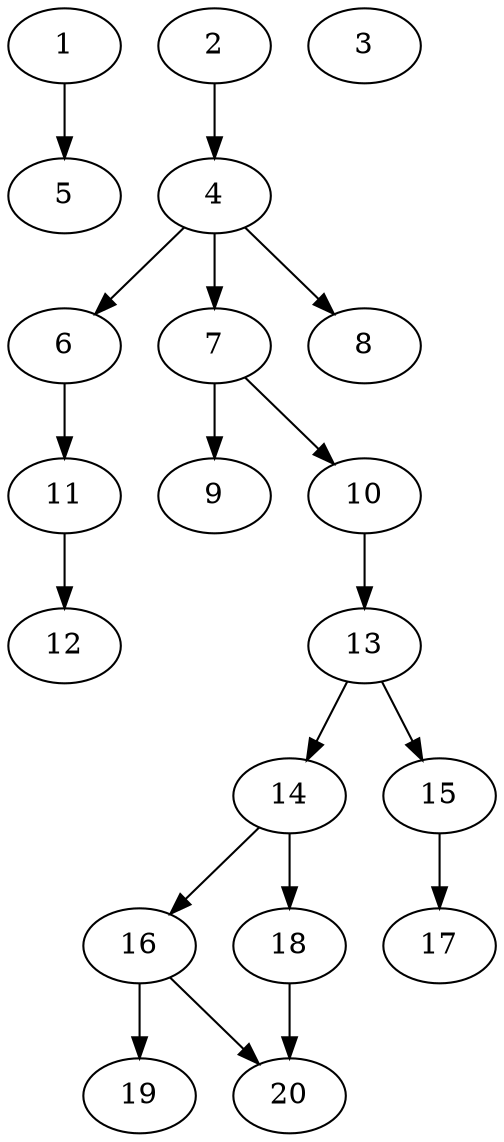 // DAG (tier=1-easy, mode=compute, n=20, ccr=0.274, fat=0.423, density=0.399, regular=0.628, jump=0.100, mindata=262144, maxdata=2097152)
// DAG automatically generated by daggen at Sun Aug 24 16:33:32 2025
// /home/ermia/Project/Environments/daggen/bin/daggen --dot --ccr 0.274 --fat 0.423 --regular 0.628 --density 0.399 --jump 0.100 --mindata 262144 --maxdata 2097152 -n 20 
digraph G {
  1 [size="13506489598144266", alpha="0.08", expect_size="6753244799072133"]
  1 -> 5 [size ="5820762816512"]
  2 [size="11444815916547134", alpha="0.10", expect_size="5722407958273567"]
  2 -> 4 [size ="22397214261248"]
  3 [size="576994278509641728", alpha="0.12", expect_size="288497139254820864"]
  4 [size="244919576972754944", alpha="0.12", expect_size="122459788486377472"]
  4 -> 6 [size ="3131643527168"]
  4 -> 7 [size ="3131643527168"]
  4 -> 8 [size ="3131643527168"]
  5 [size="1768681213037379584", alpha="0.19", expect_size="884340606518689792"]
  6 [size="369874102044852224", alpha="0.03", expect_size="184937051022426112"]
  6 -> 11 [size ="4122170359808"]
  7 [size="13507175387533670", alpha="0.01", expect_size="6753587693766835"]
  7 -> 9 [size ="16748434685952"]
  7 -> 10 [size ="16748434685952"]
  8 [size="679774227238327", alpha="0.18", expect_size="339887113619163"]
  9 [size="25349026995614252", alpha="0.07", expect_size="12674513497807126"]
  10 [size="37356570823742664", alpha="0.00", expect_size="18678285411871332"]
  10 -> 13 [size ="19177565847552"]
  11 [size="258314334028186", alpha="0.02", expect_size="129157167014093"]
  11 -> 12 [size ="29365505097728"]
  12 [size="6065285502655094", alpha="0.17", expect_size="3032642751327547"]
  13 [size="1363899514746734", alpha="0.03", expect_size="681949757373367"]
  13 -> 14 [size ="28369609555968"]
  13 -> 15 [size ="28369609555968"]
  14 [size="90209930813835", alpha="0.19", expect_size="45104965406917"]
  14 -> 16 [size ="4832517685248"]
  14 -> 18 [size ="4832517685248"]
  15 [size="983009148444606464", alpha="0.20", expect_size="491504574222303232"]
  15 -> 17 [size ="7909123555328"]
  16 [size="43477055657368296", alpha="0.08", expect_size="21738527828684148"]
  16 -> 19 [size ="25280714375168"]
  16 -> 20 [size ="25280714375168"]
  17 [size="294876348416000000", alpha="0.18", expect_size="147438174208000000"]
  18 [size="1356914579631953", alpha="0.17", expect_size="678457289815976"]
  18 -> 20 [size ="30955985174528"]
  19 [size="645942454695972", alpha="0.20", expect_size="322971227347986"]
  20 [size="5637014945297072128", alpha="0.14", expect_size="2818507472648536064"]
}